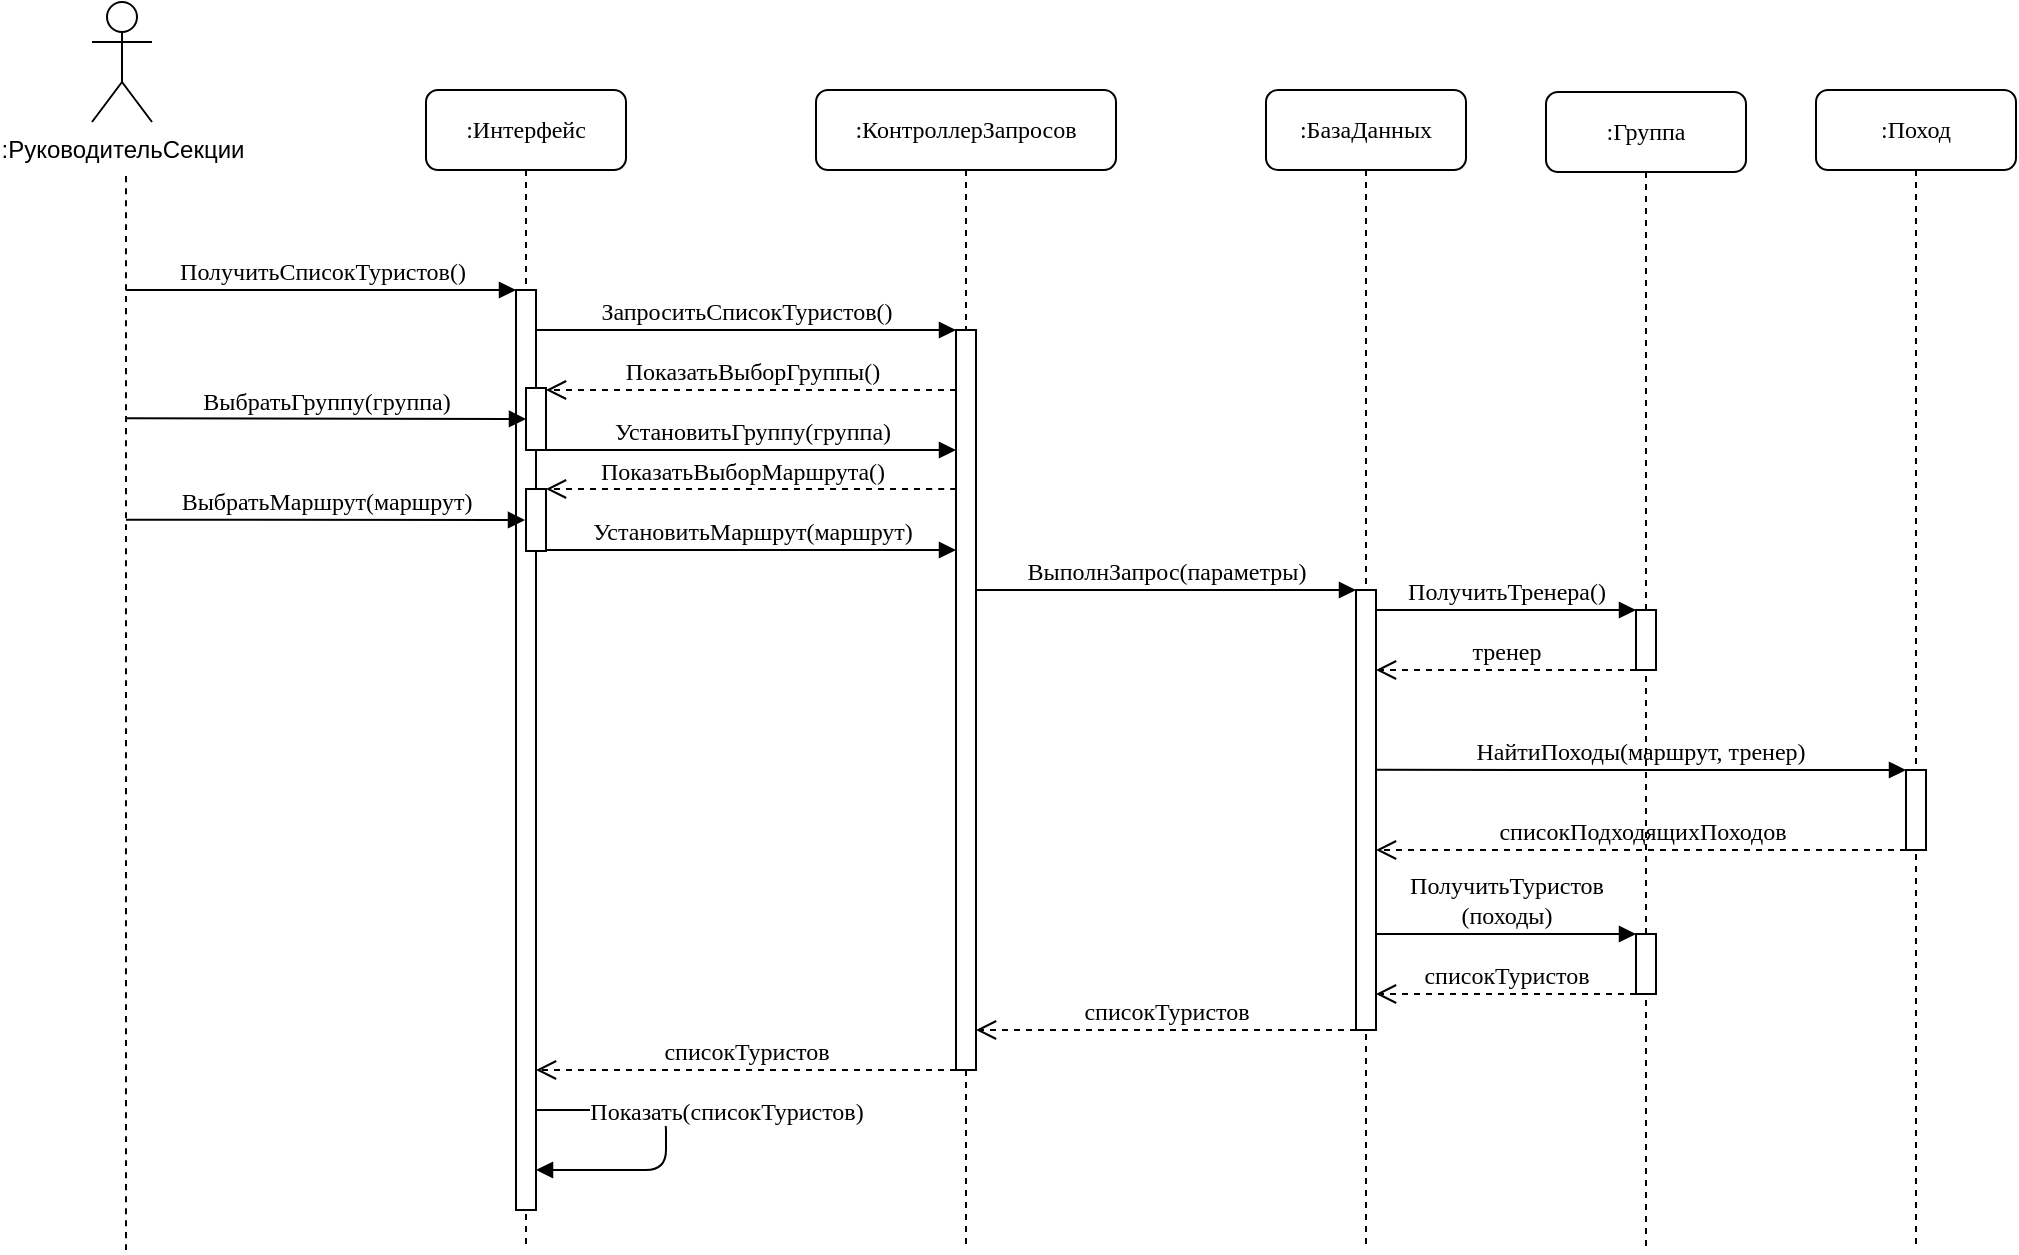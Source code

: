 <mxfile version="27.0.6">
  <diagram name="Page-1" id="13e1069c-82ec-6db2-03f1-153e76fe0fe0">
    <mxGraphModel dx="989" dy="1292" grid="1" gridSize="10" guides="1" tooltips="1" connect="1" arrows="1" fold="1" page="1" pageScale="1" pageWidth="1100" pageHeight="850" background="none" math="0" shadow="0">
      <root>
        <mxCell id="0" />
        <mxCell id="1" parent="0" />
        <mxCell id="7baba1c4bc27f4b0-2" value=":Интерфейс" style="shape=umlLifeline;perimeter=lifelinePerimeter;whiteSpace=wrap;html=1;container=1;collapsible=0;recursiveResize=0;outlineConnect=0;rounded=1;shadow=0;comic=0;labelBackgroundColor=none;strokeWidth=1;fontFamily=Verdana;fontSize=12;align=center;" parent="1" vertex="1">
          <mxGeometry x="300" y="80" width="100" height="580" as="geometry" />
        </mxCell>
        <mxCell id="7baba1c4bc27f4b0-10" value="" style="html=1;points=[];perimeter=orthogonalPerimeter;rounded=0;shadow=0;comic=0;labelBackgroundColor=none;strokeWidth=1;fontFamily=Verdana;fontSize=12;align=center;" parent="7baba1c4bc27f4b0-2" vertex="1">
          <mxGeometry x="45" y="100" width="10" height="460" as="geometry" />
        </mxCell>
        <mxCell id="7xX7E_r7M-Odjpv8OQwb-3" value="" style="html=1;points=[];perimeter=orthogonalPerimeter;rounded=0;shadow=0;comic=0;labelBackgroundColor=none;strokeWidth=1;fontFamily=Verdana;fontSize=12;align=center;" vertex="1" parent="7baba1c4bc27f4b0-2">
          <mxGeometry x="50" y="149" width="10" height="31" as="geometry" />
        </mxCell>
        <mxCell id="7xX7E_r7M-Odjpv8OQwb-5" value="" style="html=1;points=[];perimeter=orthogonalPerimeter;rounded=0;shadow=0;comic=0;labelBackgroundColor=none;strokeWidth=1;fontFamily=Verdana;fontSize=12;align=center;" vertex="1" parent="7baba1c4bc27f4b0-2">
          <mxGeometry x="50" y="199.5" width="10" height="31" as="geometry" />
        </mxCell>
        <mxCell id="NW3WY1iXHoT2E0IZF62L-15" value="ПоказатьВыборМаршрута()" style="html=1;verticalAlign=bottom;endArrow=open;dashed=1;endSize=8;labelBackgroundColor=none;fontFamily=Verdana;fontSize=12;edgeStyle=elbowEdgeStyle;elbow=vertical;" parent="7baba1c4bc27f4b0-2" edge="1" source="7baba1c4bc27f4b0-13">
          <mxGeometry x="0.048" relative="1" as="geometry">
            <mxPoint x="60" y="199.5" as="targetPoint" />
            <Array as="points">
              <mxPoint x="260" y="199.5" />
            </Array>
            <mxPoint x="250" y="199.5" as="sourcePoint" />
            <mxPoint as="offset" />
          </mxGeometry>
        </mxCell>
        <mxCell id="NW3WY1iXHoT2E0IZF62L-9" value="ВыбратьГруппу(группа)" style="html=1;verticalAlign=bottom;endArrow=block;labelBackgroundColor=none;fontFamily=Verdana;fontSize=12;edgeStyle=elbowEdgeStyle;elbow=vertical;" parent="7baba1c4bc27f4b0-2" edge="1">
          <mxGeometry relative="1" as="geometry">
            <mxPoint x="-149.5" y="164.16" as="sourcePoint" />
            <mxPoint x="50" y="164.433" as="targetPoint" />
          </mxGeometry>
        </mxCell>
        <mxCell id="7baba1c4bc27f4b0-3" value=":КонтроллерЗапросов" style="shape=umlLifeline;perimeter=lifelinePerimeter;whiteSpace=wrap;html=1;container=1;collapsible=0;recursiveResize=0;outlineConnect=0;rounded=1;shadow=0;comic=0;labelBackgroundColor=none;strokeWidth=1;fontFamily=Verdana;fontSize=12;align=center;" parent="1" vertex="1">
          <mxGeometry x="495" y="80" width="150" height="580" as="geometry" />
        </mxCell>
        <mxCell id="7baba1c4bc27f4b0-13" value="" style="html=1;points=[];perimeter=orthogonalPerimeter;rounded=0;shadow=0;comic=0;labelBackgroundColor=none;strokeWidth=1;fontFamily=Verdana;fontSize=12;align=center;" parent="7baba1c4bc27f4b0-3" vertex="1">
          <mxGeometry x="70" y="120" width="10" height="370" as="geometry" />
        </mxCell>
        <mxCell id="7baba1c4bc27f4b0-30" value="списокТуристов" style="html=1;verticalAlign=bottom;endArrow=open;dashed=1;endSize=8;labelBackgroundColor=none;fontFamily=Verdana;fontSize=12;edgeStyle=elbowEdgeStyle;elbow=vertical;" parent="7baba1c4bc27f4b0-3" edge="1">
          <mxGeometry relative="1" as="geometry">
            <mxPoint x="-140" y="490" as="targetPoint" />
            <Array as="points">
              <mxPoint x="-85" y="490" />
            </Array>
            <mxPoint x="70" y="490" as="sourcePoint" />
          </mxGeometry>
        </mxCell>
        <mxCell id="7baba1c4bc27f4b0-4" value=":Группа" style="shape=umlLifeline;perimeter=lifelinePerimeter;whiteSpace=wrap;html=1;container=1;collapsible=0;recursiveResize=0;outlineConnect=0;rounded=1;shadow=0;comic=0;labelBackgroundColor=none;strokeWidth=1;fontFamily=Verdana;fontSize=12;align=center;" parent="1" vertex="1">
          <mxGeometry x="860" y="81" width="100" height="580" as="geometry" />
        </mxCell>
        <mxCell id="7xX7E_r7M-Odjpv8OQwb-20" value="" style="html=1;points=[];perimeter=orthogonalPerimeter;rounded=0;shadow=0;comic=0;labelBackgroundColor=none;strokeWidth=1;fontFamily=Verdana;fontSize=12;align=center;" vertex="1" parent="7baba1c4bc27f4b0-4">
          <mxGeometry x="45" y="421" width="10" height="30" as="geometry" />
        </mxCell>
        <mxCell id="7xX7E_r7M-Odjpv8OQwb-21" value="списокТуристов" style="html=1;verticalAlign=bottom;endArrow=open;dashed=1;endSize=8;labelBackgroundColor=none;fontFamily=Verdana;fontSize=12;elbow=vertical;" edge="1" parent="7baba1c4bc27f4b0-4">
          <mxGeometry relative="1" as="geometry">
            <mxPoint x="-85" y="451" as="targetPoint" />
            <mxPoint x="45" y="451" as="sourcePoint" />
          </mxGeometry>
        </mxCell>
        <mxCell id="7baba1c4bc27f4b0-6" value=":Поход" style="shape=umlLifeline;perimeter=lifelinePerimeter;whiteSpace=wrap;html=1;container=1;collapsible=0;recursiveResize=0;outlineConnect=0;rounded=1;shadow=0;comic=0;labelBackgroundColor=none;strokeWidth=1;fontFamily=Verdana;fontSize=12;align=center;" parent="1" vertex="1">
          <mxGeometry x="995" y="80" width="100" height="580" as="geometry" />
        </mxCell>
        <mxCell id="7xX7E_r7M-Odjpv8OQwb-7" value="" style="html=1;points=[];perimeter=orthogonalPerimeter;rounded=0;shadow=0;comic=0;labelBackgroundColor=none;strokeWidth=1;fontFamily=Verdana;fontSize=12;align=center;" vertex="1" parent="7baba1c4bc27f4b0-6">
          <mxGeometry x="45" y="340" width="10" height="40" as="geometry" />
        </mxCell>
        <mxCell id="7baba1c4bc27f4b0-11" value="ПолучитьСписокТуристов()" style="html=1;verticalAlign=bottom;endArrow=block;entryX=0;entryY=0;labelBackgroundColor=none;fontFamily=Verdana;fontSize=12;edgeStyle=elbowEdgeStyle;elbow=vertical;" parent="1" target="7baba1c4bc27f4b0-10" edge="1">
          <mxGeometry relative="1" as="geometry">
            <mxPoint x="150" y="180" as="sourcePoint" />
          </mxGeometry>
        </mxCell>
        <mxCell id="7baba1c4bc27f4b0-14" value="ЗапроситьСписокТуристов()" style="html=1;verticalAlign=bottom;endArrow=block;entryX=0;entryY=0;labelBackgroundColor=none;fontFamily=Verdana;fontSize=12;edgeStyle=elbowEdgeStyle;elbow=vertical;" parent="1" source="7baba1c4bc27f4b0-10" target="7baba1c4bc27f4b0-13" edge="1">
          <mxGeometry relative="1" as="geometry">
            <mxPoint x="370" y="200" as="sourcePoint" />
          </mxGeometry>
        </mxCell>
        <mxCell id="NW3WY1iXHoT2E0IZF62L-1" value=":РуководительСекции" style="shape=umlActor;verticalLabelPosition=bottom;verticalAlign=top;html=1;outlineConnect=0;" parent="1" vertex="1">
          <mxGeometry x="133" y="36" width="30" height="60" as="geometry" />
        </mxCell>
        <mxCell id="NW3WY1iXHoT2E0IZF62L-3" value="" style="endArrow=none;dashed=1;html=1;rounded=0;fontSize=12;startSize=8;endSize=8;curved=1;" parent="1" edge="1">
          <mxGeometry width="50" height="50" relative="1" as="geometry">
            <mxPoint x="150" y="660" as="sourcePoint" />
            <mxPoint x="150" y="120" as="targetPoint" />
          </mxGeometry>
        </mxCell>
        <mxCell id="NW3WY1iXHoT2E0IZF62L-12" value="ВыбратьМаршрут(маршрут)" style="html=1;verticalAlign=bottom;endArrow=block;labelBackgroundColor=none;fontFamily=Verdana;fontSize=12;edgeStyle=elbowEdgeStyle;elbow=vertical;" parent="1" edge="1">
          <mxGeometry relative="1" as="geometry">
            <mxPoint x="150" y="294.89" as="sourcePoint" />
            <mxPoint x="349.5" y="294.818" as="targetPoint" />
          </mxGeometry>
        </mxCell>
        <mxCell id="NW3WY1iXHoT2E0IZF62L-13" value="УстановитьМаршрут(маршрут)" style="html=1;verticalAlign=bottom;endArrow=block;labelBackgroundColor=none;fontFamily=Verdana;fontSize=12;edgeStyle=elbowEdgeStyle;elbow=vertical;" parent="1" edge="1" target="7baba1c4bc27f4b0-13" source="7xX7E_r7M-Odjpv8OQwb-5">
          <mxGeometry relative="1" as="geometry">
            <mxPoint x="353" y="310.034" as="sourcePoint" />
            <mxPoint x="549.87" y="309.67" as="targetPoint" />
            <Array as="points">
              <mxPoint x="450" y="310" />
            </Array>
          </mxGeometry>
        </mxCell>
        <mxCell id="NW3WY1iXHoT2E0IZF62L-14" value="ПоказатьВыборГруппы()" style="html=1;verticalAlign=bottom;endArrow=open;dashed=1;endSize=8;labelBackgroundColor=none;fontFamily=Verdana;fontSize=12;edgeStyle=elbowEdgeStyle;elbow=vertical;" parent="1" edge="1" target="7xX7E_r7M-Odjpv8OQwb-3" source="7baba1c4bc27f4b0-13">
          <mxGeometry relative="1" as="geometry">
            <mxPoint x="360" y="229" as="targetPoint" />
            <Array as="points">
              <mxPoint x="450" y="230" />
            </Array>
            <mxPoint x="550" y="234" as="sourcePoint" />
          </mxGeometry>
        </mxCell>
        <mxCell id="7xX7E_r7M-Odjpv8OQwb-1" value=":БазаДанных" style="shape=umlLifeline;perimeter=lifelinePerimeter;whiteSpace=wrap;html=1;container=1;collapsible=0;recursiveResize=0;outlineConnect=0;rounded=1;shadow=0;comic=0;labelBackgroundColor=none;strokeWidth=1;fontFamily=Verdana;fontSize=12;align=center;" vertex="1" parent="1">
          <mxGeometry x="720" y="80" width="100" height="580" as="geometry" />
        </mxCell>
        <mxCell id="NW3WY1iXHoT2E0IZF62L-10" value="УстановитьГруппу(группа)" style="html=1;verticalAlign=bottom;endArrow=block;labelBackgroundColor=none;fontFamily=Verdana;fontSize=12;edgeStyle=elbowEdgeStyle;elbow=vertical;" parent="1" edge="1" target="7baba1c4bc27f4b0-13" source="7xX7E_r7M-Odjpv8OQwb-3">
          <mxGeometry relative="1" as="geometry">
            <mxPoint x="355" y="257.63" as="sourcePoint" />
            <mxPoint x="554.5" y="257.818" as="targetPoint" />
            <Array as="points">
              <mxPoint x="460" y="260" />
            </Array>
          </mxGeometry>
        </mxCell>
        <mxCell id="7baba1c4bc27f4b0-16" value="" style="html=1;points=[];perimeter=orthogonalPerimeter;rounded=0;shadow=0;comic=0;labelBackgroundColor=none;strokeWidth=1;fontFamily=Verdana;fontSize=12;align=center;" parent="1" vertex="1">
          <mxGeometry x="765" y="330" width="10" height="220" as="geometry" />
        </mxCell>
        <mxCell id="7baba1c4bc27f4b0-19" value="" style="html=1;points=[];perimeter=orthogonalPerimeter;rounded=0;shadow=0;comic=0;labelBackgroundColor=none;strokeWidth=1;fontFamily=Verdana;fontSize=12;align=center;" parent="1" vertex="1">
          <mxGeometry x="905" y="340" width="10" height="30" as="geometry" />
        </mxCell>
        <mxCell id="7baba1c4bc27f4b0-20" value="ПолучитьТренера()" style="html=1;verticalAlign=bottom;endArrow=block;entryX=0;entryY=0;labelBackgroundColor=none;fontFamily=Verdana;fontSize=12;edgeStyle=elbowEdgeStyle;elbow=vertical;" parent="1" source="7baba1c4bc27f4b0-16" target="7baba1c4bc27f4b0-19" edge="1">
          <mxGeometry relative="1" as="geometry">
            <mxPoint x="830" y="340" as="sourcePoint" />
          </mxGeometry>
        </mxCell>
        <mxCell id="7baba1c4bc27f4b0-21" value="тренер" style="html=1;verticalAlign=bottom;endArrow=open;dashed=1;endSize=8;labelBackgroundColor=none;fontFamily=Verdana;fontSize=12;edgeStyle=elbowEdgeStyle;elbow=vertical;" parent="1" source="7baba1c4bc27f4b0-19" target="7baba1c4bc27f4b0-16" edge="1">
          <mxGeometry relative="1" as="geometry">
            <mxPoint x="830" y="416" as="targetPoint" />
            <Array as="points">
              <mxPoint x="850" y="370" />
              <mxPoint x="880" y="370" />
            </Array>
          </mxGeometry>
        </mxCell>
        <mxCell id="7xX7E_r7M-Odjpv8OQwb-6" value="НайтиПоходы(маршрут, тренер)" style="html=1;verticalAlign=bottom;endArrow=block;labelBackgroundColor=none;fontFamily=Verdana;fontSize=12;edgeStyle=elbowEdgeStyle;elbow=vertical;" edge="1" parent="1" target="7xX7E_r7M-Odjpv8OQwb-7">
          <mxGeometry relative="1" as="geometry">
            <mxPoint x="775" y="419.93" as="sourcePoint" />
            <mxPoint x="905" y="419.93" as="targetPoint" />
          </mxGeometry>
        </mxCell>
        <mxCell id="7xX7E_r7M-Odjpv8OQwb-9" value="списокПодходящихПоходов" style="html=1;verticalAlign=bottom;endArrow=open;dashed=1;endSize=8;labelBackgroundColor=none;fontFamily=Verdana;fontSize=12;edgeStyle=elbowEdgeStyle;elbow=vertical;" edge="1" parent="1" source="7xX7E_r7M-Odjpv8OQwb-7" target="7baba1c4bc27f4b0-16">
          <mxGeometry relative="1" as="geometry">
            <mxPoint x="885" y="460" as="targetPoint" />
            <Array as="points">
              <mxPoint x="960" y="460" />
              <mxPoint x="990" y="460" />
            </Array>
            <mxPoint x="1015" y="460" as="sourcePoint" />
          </mxGeometry>
        </mxCell>
        <mxCell id="7xX7E_r7M-Odjpv8OQwb-16" value="ВыполнЗапрос(параметры)" style="html=1;verticalAlign=bottom;endArrow=block;labelBackgroundColor=none;fontFamily=Verdana;fontSize=12;edgeStyle=elbowEdgeStyle;elbow=vertical;" edge="1" parent="1" source="7baba1c4bc27f4b0-13" target="7baba1c4bc27f4b0-16">
          <mxGeometry relative="1" as="geometry">
            <mxPoint x="575" y="350" as="sourcePoint" />
            <mxPoint x="715" y="360" as="targetPoint" />
            <Array as="points">
              <mxPoint x="650" y="330" />
              <mxPoint x="670" y="350" />
            </Array>
          </mxGeometry>
        </mxCell>
        <mxCell id="7xX7E_r7M-Odjpv8OQwb-17" value="списокТуристов" style="html=1;verticalAlign=bottom;endArrow=open;dashed=1;endSize=8;labelBackgroundColor=none;fontFamily=Verdana;fontSize=12;edgeStyle=elbowEdgeStyle;elbow=vertical;" edge="1" parent="1" source="7baba1c4bc27f4b0-16" target="7baba1c4bc27f4b0-13">
          <mxGeometry relative="1" as="geometry">
            <mxPoint x="635" y="550" as="targetPoint" />
            <Array as="points">
              <mxPoint x="710" y="550" />
              <mxPoint x="740" y="550" />
            </Array>
            <mxPoint x="765" y="550" as="sourcePoint" />
          </mxGeometry>
        </mxCell>
        <mxCell id="7xX7E_r7M-Odjpv8OQwb-18" value="&lt;span style=&quot;background-color: rgb(255, 255, 255);&quot;&gt;Показать(списокТуристов&lt;/span&gt;&lt;span style=&quot;color: rgba(0, 0, 0, 0); font-family: monospace; font-size: 0px; text-align: start;&quot;&gt;%3CmxGraphModel%3E%3Croot%3E%3CmxCell%20id%3D%220%22%2F%3E%3CmxCell%20id%3D%221%22%20parent%3D%220%22%2F%3E%3CmxCell%20id%3D%222%22%20value%3D%22%26lt%3Bspan%20style%3D%26quot%3Bbackground-color%3A%20light-dark(%23ffffff%2C%20var(--ge-dark-color%2C%20%23121212))%3B%26quot%3B%26gt%3B%D0%9F%D0%BE%D0%BB%D1%83%D1%87%D0%B8%D1%82%D1%8C%D0%A2%D1%83%D1%80%D0%B8%D1%81%D1%82%D0%BE%D0%B2%26lt%3B%2Fspan%26gt%3B%26lt%3Bdiv%26gt%3B%26lt%3Bspan%20style%3D%26quot%3Bbackground-color%3A%20light-dark(%23ffffff%2C%20var(--ge-dark-color%2C%20%23121212))%3B%26quot%3B%26gt%3B(%D0%BF%D0%BE%D1%85%D0%BE%D0%B4%D1%8B%2C%20%D0%B3%D1%80%D1%83%D0%BF%D0%BF%D0%B0)%26lt%3B%2Fspan%26gt%3B%26lt%3B%2Fdiv%26gt%3B%22%20style%3D%22html%3D1%3BverticalAlign%3Dbottom%3BendArrow%3Dblock%3BlabelBackgroundColor%3Dnone%3BfontFamily%3DVerdana%3BfontSize%3D12%3BedgeStyle%3DelbowEdgeStyle%3BexitX%3D0.738%3BexitY%3D0.711%3BexitDx%3D0%3BexitDy%3D0%3BexitPerimeter%3D0%3B%22%20edge%3D%221%22%20parent%3D%221%22%3E%3CmxGeometry%20x%3D%22-0.024%22%20relative%3D%221%22%20as%3D%22geometry%22%3E%3CmxPoint%20x%3D%22772%22%20y%3D%22486%22%20as%3D%22sourcePoint%22%2F%3E%3CmxPoint%20x%3D%22775%22%20y%3D%22520%22%20as%3D%22targetPoint%22%2F%3E%3CArray%20as%3D%22points%22%3E%3CmxPoint%20x%3D%22835%22%20y%3D%22550%22%2F%3E%3C%2FArray%3E%3CmxPoint%20as%3D%22offset%22%2F%3E%3C%2FmxGeometry%3E%3C%2FmxCell%3E%3C%2Froot%3E%3C%2FmxGraphModel%3Eы&lt;/span&gt;&lt;span style=&quot;background-color: rgb(255, 255, 255);&quot;&gt;)&lt;/span&gt;" style="html=1;verticalAlign=bottom;endArrow=block;labelBackgroundColor=none;fontFamily=Verdana;fontSize=12;edgeStyle=elbowEdgeStyle;" edge="1" parent="1" source="7baba1c4bc27f4b0-10">
          <mxGeometry x="-0.062" y="30" relative="1" as="geometry">
            <mxPoint x="355" y="500" as="sourcePoint" />
            <mxPoint x="355" y="620" as="targetPoint" />
            <Array as="points">
              <mxPoint x="420" y="590" />
            </Array>
            <mxPoint as="offset" />
          </mxGeometry>
        </mxCell>
        <mxCell id="7xX7E_r7M-Odjpv8OQwb-12" value="&lt;span style=&quot;background-color: light-dark(#ffffff, var(--ge-dark-color, #121212));&quot;&gt;ПолучитьТуристов&lt;/span&gt;&lt;div&gt;&lt;span style=&quot;background-color: light-dark(#ffffff, var(--ge-dark-color, #121212));&quot;&gt;(походы)&lt;/span&gt;&lt;/div&gt;" style="html=1;verticalAlign=bottom;endArrow=block;labelBackgroundColor=none;fontFamily=Verdana;fontSize=12;" edge="1" parent="1" target="7xX7E_r7M-Odjpv8OQwb-20">
          <mxGeometry relative="1" as="geometry">
            <mxPoint x="775" y="502" as="sourcePoint" />
            <mxPoint x="775" y="532" as="targetPoint" />
            <mxPoint as="offset" />
          </mxGeometry>
        </mxCell>
      </root>
    </mxGraphModel>
  </diagram>
</mxfile>
